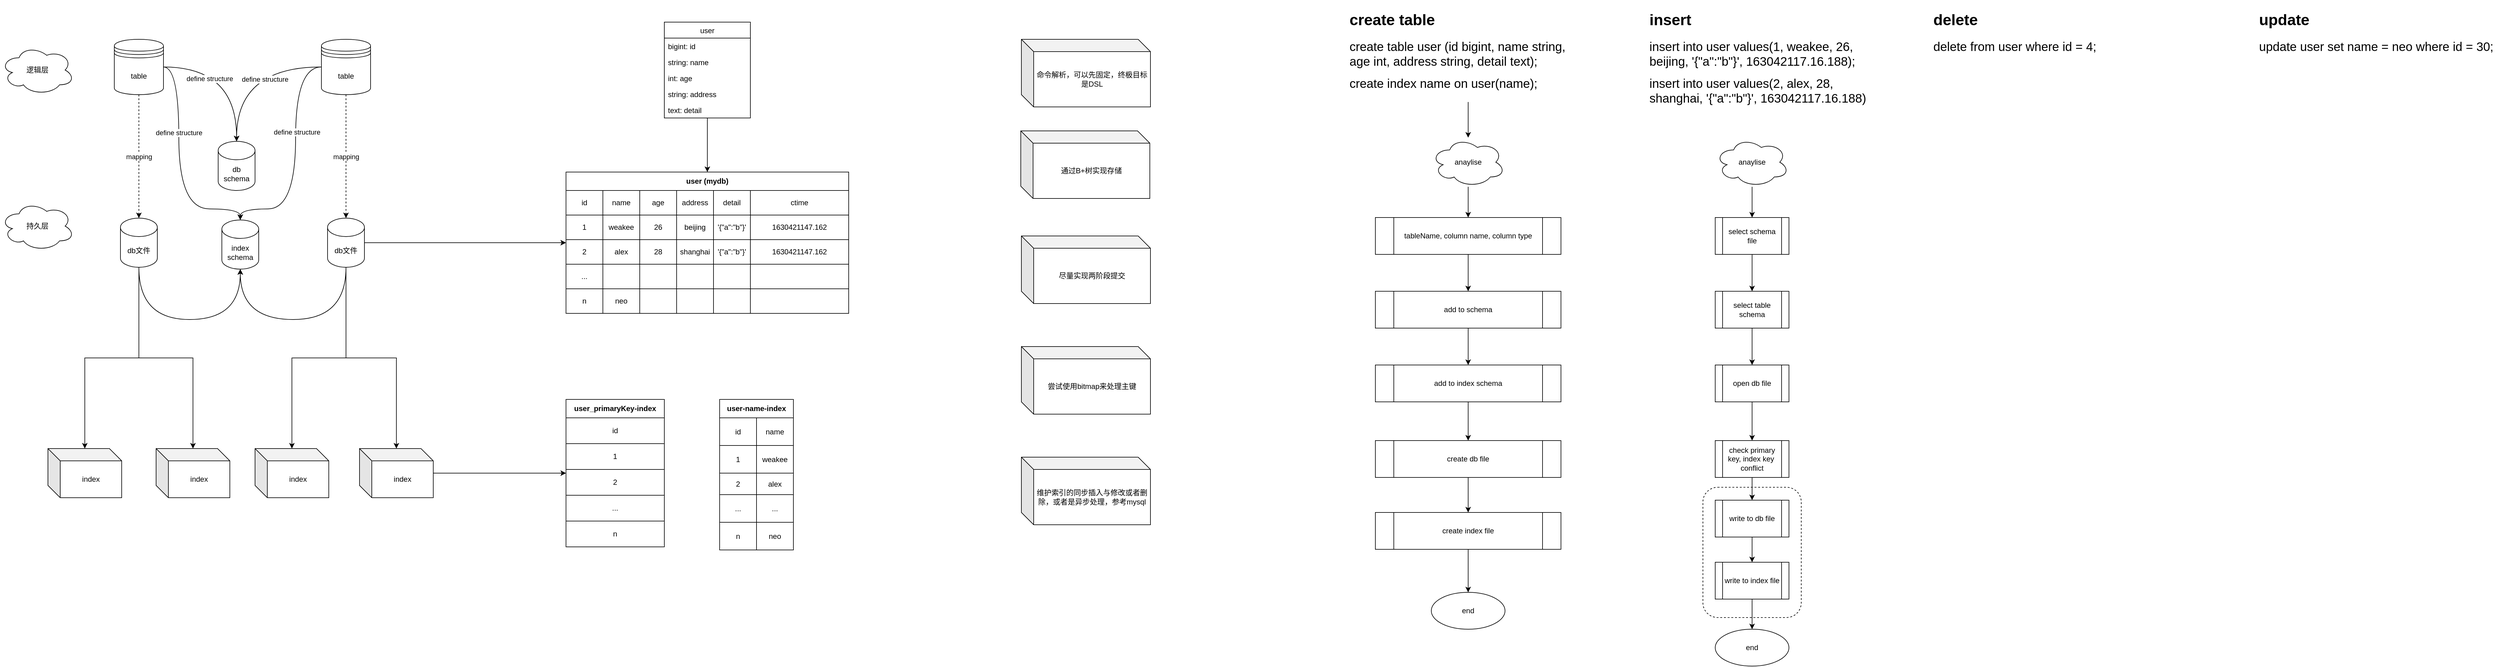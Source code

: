 <mxfile version="14.6.13" type="device"><diagram id="L-2kOg8Cez2gvI4IHcZa" name="第 1 页"><mxGraphModel dx="2377" dy="1508" grid="0" gridSize="10" guides="0" tooltips="0" connect="1" arrows="1" fold="1" page="0" pageScale="1" pageWidth="827" pageHeight="1169" math="0" shadow="0"><root><mxCell id="0"/><mxCell id="1" parent="0"/><mxCell id="EEI3S78HZZASA1g8mrx2-18" value="" style="rounded=1;whiteSpace=wrap;html=1;dashed=1;" vertex="1" parent="1"><mxGeometry x="2770" y="943" width="160" height="212" as="geometry"/></mxCell><mxCell id="1yO6PmxGjlbdlaoh_tRB-2" value="持久层" style="ellipse;shape=cloud;whiteSpace=wrap;html=1;" parent="1" vertex="1"><mxGeometry y="478" width="120" height="80" as="geometry"/></mxCell><mxCell id="1yO6PmxGjlbdlaoh_tRB-3" value="逻辑层" style="ellipse;shape=cloud;whiteSpace=wrap;html=1;" parent="1" vertex="1"><mxGeometry y="224" width="120" height="80" as="geometry"/></mxCell><mxCell id="1yO6PmxGjlbdlaoh_tRB-137" style="edgeStyle=orthogonalEdgeStyle;rounded=0;orthogonalLoop=1;jettySize=auto;html=1;" parent="1" source="1yO6PmxGjlbdlaoh_tRB-4" target="1yO6PmxGjlbdlaoh_tRB-21" edge="1"><mxGeometry relative="1" as="geometry"/></mxCell><mxCell id="1yO6PmxGjlbdlaoh_tRB-138" style="edgeStyle=orthogonalEdgeStyle;rounded=0;orthogonalLoop=1;jettySize=auto;html=1;" parent="1" source="1yO6PmxGjlbdlaoh_tRB-4" target="1yO6PmxGjlbdlaoh_tRB-22" edge="1"><mxGeometry relative="1" as="geometry"/></mxCell><mxCell id="1yO6PmxGjlbdlaoh_tRB-164" style="edgeStyle=orthogonalEdgeStyle;curved=1;orthogonalLoop=1;jettySize=auto;html=1;" parent="1" source="1yO6PmxGjlbdlaoh_tRB-4" target="1yO6PmxGjlbdlaoh_tRB-160" edge="1"><mxGeometry relative="1" as="geometry"><Array as="points"><mxPoint x="225" y="670"/><mxPoint x="390" y="670"/></Array></mxGeometry></mxCell><mxCell id="1yO6PmxGjlbdlaoh_tRB-4" value="db文件" style="shape=cylinder3;whiteSpace=wrap;html=1;boundedLbl=1;backgroundOutline=1;size=15;flipH=0;" parent="1" vertex="1"><mxGeometry x="195" y="505" width="60" height="80" as="geometry"/></mxCell><mxCell id="1yO6PmxGjlbdlaoh_tRB-25" value="mapping" style="edgeStyle=orthogonalEdgeStyle;rounded=0;orthogonalLoop=1;jettySize=auto;html=1;dashed=1;" parent="1" source="1yO6PmxGjlbdlaoh_tRB-10" target="1yO6PmxGjlbdlaoh_tRB-4" edge="1"><mxGeometry relative="1" as="geometry"/></mxCell><mxCell id="1yO6PmxGjlbdlaoh_tRB-151" style="edgeStyle=orthogonalEdgeStyle;orthogonalLoop=1;jettySize=auto;html=1;curved=1;" parent="1" source="1yO6PmxGjlbdlaoh_tRB-10" target="1yO6PmxGjlbdlaoh_tRB-150" edge="1"><mxGeometry relative="1" as="geometry"><mxPoint x="384" y="316" as="targetPoint"/></mxGeometry></mxCell><mxCell id="1yO6PmxGjlbdlaoh_tRB-157" value="define structure" style="edgeLabel;html=1;align=center;verticalAlign=middle;resizable=0;points=[];" parent="1yO6PmxGjlbdlaoh_tRB-151" vertex="1" connectable="0"><mxGeometry x="-0.383" y="-19" relative="1" as="geometry"><mxPoint x="1" as="offset"/></mxGeometry></mxCell><mxCell id="1yO6PmxGjlbdlaoh_tRB-162" value="define structure" style="edgeStyle=orthogonalEdgeStyle;curved=1;orthogonalLoop=1;jettySize=auto;html=1;" parent="1" source="1yO6PmxGjlbdlaoh_tRB-10" target="1yO6PmxGjlbdlaoh_tRB-160" edge="1"><mxGeometry x="-0.295" relative="1" as="geometry"><Array as="points"><mxPoint x="290" y="259"/><mxPoint x="290" y="490"/><mxPoint x="390" y="490"/></Array><mxPoint as="offset"/></mxGeometry></mxCell><mxCell id="1yO6PmxGjlbdlaoh_tRB-10" value="table" style="shape=datastore;whiteSpace=wrap;html=1;" parent="1" vertex="1"><mxGeometry x="185" y="214" width="80" height="90" as="geometry"/></mxCell><mxCell id="1yO6PmxGjlbdlaoh_tRB-34" value="mapping" style="edgeStyle=orthogonalEdgeStyle;rounded=0;orthogonalLoop=1;jettySize=auto;html=1;dashed=1;" parent="1" source="1yO6PmxGjlbdlaoh_tRB-11" target="1yO6PmxGjlbdlaoh_tRB-31" edge="1"><mxGeometry relative="1" as="geometry"/></mxCell><mxCell id="1yO6PmxGjlbdlaoh_tRB-152" style="edgeStyle=orthogonalEdgeStyle;curved=1;orthogonalLoop=1;jettySize=auto;html=1;" parent="1" source="1yO6PmxGjlbdlaoh_tRB-11" target="1yO6PmxGjlbdlaoh_tRB-150" edge="1"><mxGeometry relative="1" as="geometry"><mxPoint x="384" y="316" as="targetPoint"/></mxGeometry></mxCell><mxCell id="1yO6PmxGjlbdlaoh_tRB-158" value="define structure" style="edgeLabel;html=1;align=center;verticalAlign=middle;resizable=0;points=[];" parent="1yO6PmxGjlbdlaoh_tRB-152" vertex="1" connectable="0"><mxGeometry x="-0.295" y="16" relative="1" as="geometry"><mxPoint x="-1" y="4" as="offset"/></mxGeometry></mxCell><mxCell id="1yO6PmxGjlbdlaoh_tRB-163" style="edgeStyle=orthogonalEdgeStyle;curved=1;orthogonalLoop=1;jettySize=auto;html=1;" parent="1" source="1yO6PmxGjlbdlaoh_tRB-11" target="1yO6PmxGjlbdlaoh_tRB-160" edge="1"><mxGeometry relative="1" as="geometry"><Array as="points"><mxPoint x="480" y="259"/><mxPoint x="480" y="490"/><mxPoint x="390" y="490"/></Array></mxGeometry></mxCell><mxCell id="1yO6PmxGjlbdlaoh_tRB-166" value="define structure" style="edgeLabel;html=1;align=center;verticalAlign=middle;resizable=0;points=[];" parent="1yO6PmxGjlbdlaoh_tRB-163" vertex="1" connectable="0"><mxGeometry x="-0.107" y="2" relative="1" as="geometry"><mxPoint y="-22" as="offset"/></mxGeometry></mxCell><mxCell id="1yO6PmxGjlbdlaoh_tRB-11" value="table" style="shape=datastore;whiteSpace=wrap;html=1;" parent="1" vertex="1"><mxGeometry x="522" y="214" width="80" height="90" as="geometry"/></mxCell><mxCell id="1yO6PmxGjlbdlaoh_tRB-21" value="index" style="shape=cube;whiteSpace=wrap;html=1;boundedLbl=1;backgroundOutline=1;darkOpacity=0.05;darkOpacity2=0.1;" parent="1" vertex="1"><mxGeometry x="77" y="880" width="120" height="80" as="geometry"/></mxCell><mxCell id="1yO6PmxGjlbdlaoh_tRB-22" value="index" style="shape=cube;whiteSpace=wrap;html=1;boundedLbl=1;backgroundOutline=1;darkOpacity=0.05;darkOpacity2=0.1;" parent="1" vertex="1"><mxGeometry x="253" y="880" width="120" height="80" as="geometry"/></mxCell><mxCell id="1yO6PmxGjlbdlaoh_tRB-92" style="edgeStyle=orthogonalEdgeStyle;rounded=0;orthogonalLoop=1;jettySize=auto;html=1;" parent="1" source="1yO6PmxGjlbdlaoh_tRB-31" target="1yO6PmxGjlbdlaoh_tRB-45" edge="1"><mxGeometry relative="1" as="geometry"/></mxCell><mxCell id="1yO6PmxGjlbdlaoh_tRB-139" style="edgeStyle=orthogonalEdgeStyle;rounded=0;orthogonalLoop=1;jettySize=auto;html=1;" parent="1" source="1yO6PmxGjlbdlaoh_tRB-31" target="1yO6PmxGjlbdlaoh_tRB-32" edge="1"><mxGeometry relative="1" as="geometry"/></mxCell><mxCell id="1yO6PmxGjlbdlaoh_tRB-140" style="edgeStyle=orthogonalEdgeStyle;rounded=0;orthogonalLoop=1;jettySize=auto;html=1;" parent="1" source="1yO6PmxGjlbdlaoh_tRB-31" target="1yO6PmxGjlbdlaoh_tRB-33" edge="1"><mxGeometry relative="1" as="geometry"/></mxCell><mxCell id="1yO6PmxGjlbdlaoh_tRB-165" style="edgeStyle=orthogonalEdgeStyle;curved=1;orthogonalLoop=1;jettySize=auto;html=1;" parent="1" source="1yO6PmxGjlbdlaoh_tRB-31" target="1yO6PmxGjlbdlaoh_tRB-160" edge="1"><mxGeometry relative="1" as="geometry"><Array as="points"><mxPoint x="562" y="670"/></Array></mxGeometry></mxCell><mxCell id="1yO6PmxGjlbdlaoh_tRB-31" value="db文件" style="shape=cylinder3;whiteSpace=wrap;html=1;boundedLbl=1;backgroundOutline=1;size=15;flipH=0;" parent="1" vertex="1"><mxGeometry x="532" y="505" width="60" height="80" as="geometry"/></mxCell><mxCell id="1yO6PmxGjlbdlaoh_tRB-32" value="index" style="shape=cube;whiteSpace=wrap;html=1;boundedLbl=1;backgroundOutline=1;darkOpacity=0.05;darkOpacity2=0.1;" parent="1" vertex="1"><mxGeometry x="414" y="880" width="120" height="80" as="geometry"/></mxCell><mxCell id="1yO6PmxGjlbdlaoh_tRB-136" style="edgeStyle=orthogonalEdgeStyle;rounded=0;orthogonalLoop=1;jettySize=auto;html=1;" parent="1" source="1yO6PmxGjlbdlaoh_tRB-33" target="1yO6PmxGjlbdlaoh_tRB-94" edge="1"><mxGeometry relative="1" as="geometry"/></mxCell><mxCell id="1yO6PmxGjlbdlaoh_tRB-33" value="index" style="shape=cube;whiteSpace=wrap;html=1;boundedLbl=1;backgroundOutline=1;darkOpacity=0.05;darkOpacity2=0.1;" parent="1" vertex="1"><mxGeometry x="584" y="880" width="120" height="80" as="geometry"/></mxCell><mxCell id="1yO6PmxGjlbdlaoh_tRB-107" style="edgeStyle=orthogonalEdgeStyle;rounded=0;orthogonalLoop=1;jettySize=auto;html=1;" parent="1" source="1yO6PmxGjlbdlaoh_tRB-35" target="1yO6PmxGjlbdlaoh_tRB-45" edge="1"><mxGeometry relative="1" as="geometry"/></mxCell><mxCell id="1yO6PmxGjlbdlaoh_tRB-35" value="user" style="swimlane;fontStyle=0;childLayout=stackLayout;horizontal=1;startSize=26;horizontalStack=0;resizeParent=1;resizeParentMax=0;resizeLast=0;collapsible=1;marginBottom=0;" parent="1" vertex="1"><mxGeometry x="1080" y="186" width="140" height="156" as="geometry"/></mxCell><mxCell id="1yO6PmxGjlbdlaoh_tRB-36" value="bigint: id" style="text;strokeColor=none;fillColor=none;align=left;verticalAlign=top;spacingLeft=4;spacingRight=4;overflow=hidden;rotatable=0;points=[[0,0.5],[1,0.5]];portConstraint=eastwest;" parent="1yO6PmxGjlbdlaoh_tRB-35" vertex="1"><mxGeometry y="26" width="140" height="26" as="geometry"/></mxCell><mxCell id="1yO6PmxGjlbdlaoh_tRB-37" value="string: name" style="text;strokeColor=none;fillColor=none;align=left;verticalAlign=top;spacingLeft=4;spacingRight=4;overflow=hidden;rotatable=0;points=[[0,0.5],[1,0.5]];portConstraint=eastwest;" parent="1yO6PmxGjlbdlaoh_tRB-35" vertex="1"><mxGeometry y="52" width="140" height="26" as="geometry"/></mxCell><mxCell id="1yO6PmxGjlbdlaoh_tRB-38" value="int: age" style="text;strokeColor=none;fillColor=none;align=left;verticalAlign=top;spacingLeft=4;spacingRight=4;overflow=hidden;rotatable=0;points=[[0,0.5],[1,0.5]];portConstraint=eastwest;" parent="1yO6PmxGjlbdlaoh_tRB-35" vertex="1"><mxGeometry y="78" width="140" height="26" as="geometry"/></mxCell><mxCell id="1yO6PmxGjlbdlaoh_tRB-39" value="string: address" style="text;strokeColor=none;fillColor=none;align=left;verticalAlign=top;spacingLeft=4;spacingRight=4;overflow=hidden;rotatable=0;points=[[0,0.5],[1,0.5]];portConstraint=eastwest;" parent="1yO6PmxGjlbdlaoh_tRB-35" vertex="1"><mxGeometry y="104" width="140" height="26" as="geometry"/></mxCell><mxCell id="1yO6PmxGjlbdlaoh_tRB-40" value="text: detail" style="text;strokeColor=none;fillColor=none;align=left;verticalAlign=top;spacingLeft=4;spacingRight=4;overflow=hidden;rotatable=0;points=[[0,0.5],[1,0.5]];portConstraint=eastwest;" parent="1yO6PmxGjlbdlaoh_tRB-35" vertex="1"><mxGeometry y="130" width="140" height="26" as="geometry"/></mxCell><mxCell id="1yO6PmxGjlbdlaoh_tRB-45" value="user (mydb)" style="shape=table;html=1;whiteSpace=wrap;startSize=30;container=1;collapsible=0;childLayout=tableLayout;fontStyle=1;align=center;" parent="1" vertex="1"><mxGeometry x="920" y="430" width="460" height="230" as="geometry"/></mxCell><mxCell id="1yO6PmxGjlbdlaoh_tRB-46" value="" style="shape=partialRectangle;html=1;whiteSpace=wrap;collapsible=0;dropTarget=0;pointerEvents=0;fillColor=none;top=0;left=0;bottom=0;right=0;points=[[0,0.5],[1,0.5]];portConstraint=eastwest;" parent="1yO6PmxGjlbdlaoh_tRB-45" vertex="1"><mxGeometry y="30" width="460" height="40" as="geometry"/></mxCell><mxCell id="1yO6PmxGjlbdlaoh_tRB-47" value="id" style="shape=partialRectangle;html=1;whiteSpace=wrap;connectable=0;fillColor=none;top=0;left=0;bottom=0;right=0;overflow=hidden;" parent="1yO6PmxGjlbdlaoh_tRB-46" vertex="1"><mxGeometry width="60" height="40" as="geometry"/></mxCell><mxCell id="1yO6PmxGjlbdlaoh_tRB-48" value="name" style="shape=partialRectangle;html=1;whiteSpace=wrap;connectable=0;fillColor=none;top=0;left=0;bottom=0;right=0;overflow=hidden;" parent="1yO6PmxGjlbdlaoh_tRB-46" vertex="1"><mxGeometry x="60" width="60" height="40" as="geometry"/></mxCell><mxCell id="1yO6PmxGjlbdlaoh_tRB-49" value="age" style="shape=partialRectangle;html=1;whiteSpace=wrap;connectable=0;fillColor=none;top=0;left=0;bottom=0;right=0;overflow=hidden;" parent="1yO6PmxGjlbdlaoh_tRB-46" vertex="1"><mxGeometry x="120" width="60" height="40" as="geometry"/></mxCell><mxCell id="1yO6PmxGjlbdlaoh_tRB-69" value="address" style="shape=partialRectangle;html=1;whiteSpace=wrap;connectable=0;fillColor=none;top=0;left=0;bottom=0;right=0;overflow=hidden;" parent="1yO6PmxGjlbdlaoh_tRB-46" vertex="1"><mxGeometry x="180" width="60" height="40" as="geometry"/></mxCell><mxCell id="1yO6PmxGjlbdlaoh_tRB-72" value="detail" style="shape=partialRectangle;html=1;whiteSpace=wrap;connectable=0;fillColor=none;top=0;left=0;bottom=0;right=0;overflow=hidden;" parent="1yO6PmxGjlbdlaoh_tRB-46" vertex="1"><mxGeometry x="240" width="60" height="40" as="geometry"/></mxCell><mxCell id="1yO6PmxGjlbdlaoh_tRB-75" value="ctime" style="shape=partialRectangle;html=1;whiteSpace=wrap;connectable=0;fillColor=none;top=0;left=0;bottom=0;right=0;overflow=hidden;" parent="1yO6PmxGjlbdlaoh_tRB-46" vertex="1"><mxGeometry x="300" width="160" height="40" as="geometry"/></mxCell><mxCell id="1yO6PmxGjlbdlaoh_tRB-50" value="" style="shape=partialRectangle;html=1;whiteSpace=wrap;collapsible=0;dropTarget=0;pointerEvents=0;fillColor=none;top=0;left=0;bottom=0;right=0;points=[[0,0.5],[1,0.5]];portConstraint=eastwest;" parent="1yO6PmxGjlbdlaoh_tRB-45" vertex="1"><mxGeometry y="70" width="460" height="40" as="geometry"/></mxCell><mxCell id="1yO6PmxGjlbdlaoh_tRB-51" value="1" style="shape=partialRectangle;html=1;whiteSpace=wrap;connectable=0;fillColor=none;top=0;left=0;bottom=0;right=0;overflow=hidden;" parent="1yO6PmxGjlbdlaoh_tRB-50" vertex="1"><mxGeometry width="60" height="40" as="geometry"/></mxCell><mxCell id="1yO6PmxGjlbdlaoh_tRB-52" value="weakee" style="shape=partialRectangle;html=1;whiteSpace=wrap;connectable=0;fillColor=none;top=0;left=0;bottom=0;right=0;overflow=hidden;" parent="1yO6PmxGjlbdlaoh_tRB-50" vertex="1"><mxGeometry x="60" width="60" height="40" as="geometry"/></mxCell><mxCell id="1yO6PmxGjlbdlaoh_tRB-53" value="26" style="shape=partialRectangle;html=1;whiteSpace=wrap;connectable=0;fillColor=none;top=0;left=0;bottom=0;right=0;overflow=hidden;" parent="1yO6PmxGjlbdlaoh_tRB-50" vertex="1"><mxGeometry x="120" width="60" height="40" as="geometry"/></mxCell><mxCell id="1yO6PmxGjlbdlaoh_tRB-70" value="beijing" style="shape=partialRectangle;html=1;whiteSpace=wrap;connectable=0;fillColor=none;top=0;left=0;bottom=0;right=0;overflow=hidden;" parent="1yO6PmxGjlbdlaoh_tRB-50" vertex="1"><mxGeometry x="180" width="60" height="40" as="geometry"/></mxCell><mxCell id="1yO6PmxGjlbdlaoh_tRB-73" value="'{&quot;a&quot;:&quot;b&quot;}'" style="shape=partialRectangle;html=1;whiteSpace=wrap;connectable=0;fillColor=none;top=0;left=0;bottom=0;right=0;overflow=hidden;" parent="1yO6PmxGjlbdlaoh_tRB-50" vertex="1"><mxGeometry x="240" width="60" height="40" as="geometry"/></mxCell><mxCell id="1yO6PmxGjlbdlaoh_tRB-76" value="1630421147.162" style="shape=partialRectangle;html=1;whiteSpace=wrap;connectable=0;fillColor=none;top=0;left=0;bottom=0;right=0;overflow=hidden;" parent="1yO6PmxGjlbdlaoh_tRB-50" vertex="1"><mxGeometry x="300" width="160" height="40" as="geometry"/></mxCell><mxCell id="1yO6PmxGjlbdlaoh_tRB-78" style="shape=partialRectangle;html=1;whiteSpace=wrap;collapsible=0;dropTarget=0;pointerEvents=0;fillColor=none;top=0;left=0;bottom=0;right=0;points=[[0,0.5],[1,0.5]];portConstraint=eastwest;" parent="1yO6PmxGjlbdlaoh_tRB-45" vertex="1"><mxGeometry y="110" width="460" height="40" as="geometry"/></mxCell><mxCell id="1yO6PmxGjlbdlaoh_tRB-79" value="2" style="shape=partialRectangle;html=1;whiteSpace=wrap;connectable=0;fillColor=none;top=0;left=0;bottom=0;right=0;overflow=hidden;" parent="1yO6PmxGjlbdlaoh_tRB-78" vertex="1"><mxGeometry width="60" height="40" as="geometry"/></mxCell><mxCell id="1yO6PmxGjlbdlaoh_tRB-80" value="alex" style="shape=partialRectangle;html=1;whiteSpace=wrap;connectable=0;fillColor=none;top=0;left=0;bottom=0;right=0;overflow=hidden;" parent="1yO6PmxGjlbdlaoh_tRB-78" vertex="1"><mxGeometry x="60" width="60" height="40" as="geometry"/></mxCell><mxCell id="1yO6PmxGjlbdlaoh_tRB-81" value="28" style="shape=partialRectangle;html=1;whiteSpace=wrap;connectable=0;fillColor=none;top=0;left=0;bottom=0;right=0;overflow=hidden;" parent="1yO6PmxGjlbdlaoh_tRB-78" vertex="1"><mxGeometry x="120" width="60" height="40" as="geometry"/></mxCell><mxCell id="1yO6PmxGjlbdlaoh_tRB-82" value="shanghai" style="shape=partialRectangle;html=1;whiteSpace=wrap;connectable=0;fillColor=none;top=0;left=0;bottom=0;right=0;overflow=hidden;" parent="1yO6PmxGjlbdlaoh_tRB-78" vertex="1"><mxGeometry x="180" width="60" height="40" as="geometry"/></mxCell><mxCell id="1yO6PmxGjlbdlaoh_tRB-83" value="&lt;span&gt;'{&quot;a&quot;:&quot;b&quot;}'&lt;/span&gt;" style="shape=partialRectangle;html=1;whiteSpace=wrap;connectable=0;fillColor=none;top=0;left=0;bottom=0;right=0;overflow=hidden;" parent="1yO6PmxGjlbdlaoh_tRB-78" vertex="1"><mxGeometry x="240" width="60" height="40" as="geometry"/></mxCell><mxCell id="1yO6PmxGjlbdlaoh_tRB-84" value="&lt;span&gt;1630421147.162&lt;/span&gt;" style="shape=partialRectangle;html=1;whiteSpace=wrap;connectable=0;fillColor=none;top=0;left=0;bottom=0;right=0;overflow=hidden;" parent="1yO6PmxGjlbdlaoh_tRB-78" vertex="1"><mxGeometry x="300" width="160" height="40" as="geometry"/></mxCell><mxCell id="1yO6PmxGjlbdlaoh_tRB-85" style="shape=partialRectangle;html=1;whiteSpace=wrap;collapsible=0;dropTarget=0;pointerEvents=0;fillColor=none;top=0;left=0;bottom=0;right=0;points=[[0,0.5],[1,0.5]];portConstraint=eastwest;" parent="1yO6PmxGjlbdlaoh_tRB-45" vertex="1"><mxGeometry y="150" width="460" height="40" as="geometry"/></mxCell><mxCell id="1yO6PmxGjlbdlaoh_tRB-86" value="..." style="shape=partialRectangle;html=1;whiteSpace=wrap;connectable=0;fillColor=none;top=0;left=0;bottom=0;right=0;overflow=hidden;" parent="1yO6PmxGjlbdlaoh_tRB-85" vertex="1"><mxGeometry width="60" height="40" as="geometry"/></mxCell><mxCell id="1yO6PmxGjlbdlaoh_tRB-87" style="shape=partialRectangle;html=1;whiteSpace=wrap;connectable=0;fillColor=none;top=0;left=0;bottom=0;right=0;overflow=hidden;" parent="1yO6PmxGjlbdlaoh_tRB-85" vertex="1"><mxGeometry x="60" width="60" height="40" as="geometry"/></mxCell><mxCell id="1yO6PmxGjlbdlaoh_tRB-88" style="shape=partialRectangle;html=1;whiteSpace=wrap;connectable=0;fillColor=none;top=0;left=0;bottom=0;right=0;overflow=hidden;" parent="1yO6PmxGjlbdlaoh_tRB-85" vertex="1"><mxGeometry x="120" width="60" height="40" as="geometry"/></mxCell><mxCell id="1yO6PmxGjlbdlaoh_tRB-89" style="shape=partialRectangle;html=1;whiteSpace=wrap;connectable=0;fillColor=none;top=0;left=0;bottom=0;right=0;overflow=hidden;" parent="1yO6PmxGjlbdlaoh_tRB-85" vertex="1"><mxGeometry x="180" width="60" height="40" as="geometry"/></mxCell><mxCell id="1yO6PmxGjlbdlaoh_tRB-90" style="shape=partialRectangle;html=1;whiteSpace=wrap;connectable=0;fillColor=none;top=0;left=0;bottom=0;right=0;overflow=hidden;" parent="1yO6PmxGjlbdlaoh_tRB-85" vertex="1"><mxGeometry x="240" width="60" height="40" as="geometry"/></mxCell><mxCell id="1yO6PmxGjlbdlaoh_tRB-91" style="shape=partialRectangle;html=1;whiteSpace=wrap;connectable=0;fillColor=none;top=0;left=0;bottom=0;right=0;overflow=hidden;" parent="1yO6PmxGjlbdlaoh_tRB-85" vertex="1"><mxGeometry x="300" width="160" height="40" as="geometry"/></mxCell><mxCell id="1yO6PmxGjlbdlaoh_tRB-54" value="" style="shape=partialRectangle;html=1;whiteSpace=wrap;collapsible=0;dropTarget=0;pointerEvents=0;fillColor=none;top=0;left=0;bottom=0;right=0;points=[[0,0.5],[1,0.5]];portConstraint=eastwest;" parent="1yO6PmxGjlbdlaoh_tRB-45" vertex="1"><mxGeometry y="190" width="460" height="40" as="geometry"/></mxCell><mxCell id="1yO6PmxGjlbdlaoh_tRB-55" value="n" style="shape=partialRectangle;html=1;whiteSpace=wrap;connectable=0;fillColor=none;top=0;left=0;bottom=0;right=0;overflow=hidden;" parent="1yO6PmxGjlbdlaoh_tRB-54" vertex="1"><mxGeometry width="60" height="40" as="geometry"/></mxCell><mxCell id="1yO6PmxGjlbdlaoh_tRB-56" value="neo" style="shape=partialRectangle;html=1;whiteSpace=wrap;connectable=0;fillColor=none;top=0;left=0;bottom=0;right=0;overflow=hidden;" parent="1yO6PmxGjlbdlaoh_tRB-54" vertex="1"><mxGeometry x="60" width="60" height="40" as="geometry"/></mxCell><mxCell id="1yO6PmxGjlbdlaoh_tRB-57" value="" style="shape=partialRectangle;html=1;whiteSpace=wrap;connectable=0;fillColor=none;top=0;left=0;bottom=0;right=0;overflow=hidden;" parent="1yO6PmxGjlbdlaoh_tRB-54" vertex="1"><mxGeometry x="120" width="60" height="40" as="geometry"/></mxCell><mxCell id="1yO6PmxGjlbdlaoh_tRB-71" style="shape=partialRectangle;html=1;whiteSpace=wrap;connectable=0;fillColor=none;top=0;left=0;bottom=0;right=0;overflow=hidden;" parent="1yO6PmxGjlbdlaoh_tRB-54" vertex="1"><mxGeometry x="180" width="60" height="40" as="geometry"/></mxCell><mxCell id="1yO6PmxGjlbdlaoh_tRB-74" style="shape=partialRectangle;html=1;whiteSpace=wrap;connectable=0;fillColor=none;top=0;left=0;bottom=0;right=0;overflow=hidden;" parent="1yO6PmxGjlbdlaoh_tRB-54" vertex="1"><mxGeometry x="240" width="60" height="40" as="geometry"/></mxCell><mxCell id="1yO6PmxGjlbdlaoh_tRB-77" style="shape=partialRectangle;html=1;whiteSpace=wrap;connectable=0;fillColor=none;top=0;left=0;bottom=0;right=0;overflow=hidden;" parent="1yO6PmxGjlbdlaoh_tRB-54" vertex="1"><mxGeometry x="300" width="160" height="40" as="geometry"/></mxCell><mxCell id="1yO6PmxGjlbdlaoh_tRB-94" value="user_primaryKey-index" style="shape=table;html=1;whiteSpace=wrap;startSize=30;container=1;collapsible=0;childLayout=tableLayout;fontStyle=1;align=center;" parent="1" vertex="1"><mxGeometry x="920" y="800" width="160" height="240" as="geometry"/></mxCell><mxCell id="1yO6PmxGjlbdlaoh_tRB-167" style="shape=partialRectangle;html=1;whiteSpace=wrap;collapsible=0;dropTarget=0;pointerEvents=0;fillColor=none;top=0;left=0;bottom=0;right=0;points=[[0,0.5],[1,0.5]];portConstraint=eastwest;" parent="1yO6PmxGjlbdlaoh_tRB-94" vertex="1"><mxGeometry y="30" width="160" height="42" as="geometry"/></mxCell><mxCell id="1yO6PmxGjlbdlaoh_tRB-168" value="id" style="shape=partialRectangle;html=1;whiteSpace=wrap;connectable=0;fillColor=none;top=0;left=0;bottom=0;right=0;overflow=hidden;" parent="1yO6PmxGjlbdlaoh_tRB-167" vertex="1"><mxGeometry width="160" height="42" as="geometry"/></mxCell><mxCell id="1yO6PmxGjlbdlaoh_tRB-99" value="" style="shape=partialRectangle;html=1;whiteSpace=wrap;collapsible=0;dropTarget=0;pointerEvents=0;fillColor=none;top=0;left=0;bottom=0;right=0;points=[[0,0.5],[1,0.5]];portConstraint=eastwest;" parent="1yO6PmxGjlbdlaoh_tRB-94" vertex="1"><mxGeometry y="72" width="160" height="42" as="geometry"/></mxCell><mxCell id="1yO6PmxGjlbdlaoh_tRB-100" value="1" style="shape=partialRectangle;html=1;whiteSpace=wrap;connectable=0;fillColor=none;top=0;left=0;bottom=0;right=0;overflow=hidden;" parent="1yO6PmxGjlbdlaoh_tRB-99" vertex="1"><mxGeometry width="160" height="42" as="geometry"/></mxCell><mxCell id="1yO6PmxGjlbdlaoh_tRB-103" value="" style="shape=partialRectangle;html=1;whiteSpace=wrap;collapsible=0;dropTarget=0;pointerEvents=0;fillColor=none;top=0;left=0;bottom=0;right=0;points=[[0,0.5],[1,0.5]];portConstraint=eastwest;" parent="1yO6PmxGjlbdlaoh_tRB-94" vertex="1"><mxGeometry y="114" width="160" height="42" as="geometry"/></mxCell><mxCell id="1yO6PmxGjlbdlaoh_tRB-104" value="2" style="shape=partialRectangle;html=1;whiteSpace=wrap;connectable=0;fillColor=none;top=0;left=0;bottom=0;right=0;overflow=hidden;" parent="1yO6PmxGjlbdlaoh_tRB-103" vertex="1"><mxGeometry width="160" height="42" as="geometry"/></mxCell><mxCell id="1yO6PmxGjlbdlaoh_tRB-126" style="shape=partialRectangle;html=1;whiteSpace=wrap;collapsible=0;dropTarget=0;pointerEvents=0;fillColor=none;top=0;left=0;bottom=0;right=0;points=[[0,0.5],[1,0.5]];portConstraint=eastwest;" parent="1yO6PmxGjlbdlaoh_tRB-94" vertex="1"><mxGeometry y="156" width="160" height="42" as="geometry"/></mxCell><mxCell id="1yO6PmxGjlbdlaoh_tRB-127" value="..." style="shape=partialRectangle;html=1;whiteSpace=wrap;connectable=0;fillColor=none;top=0;left=0;bottom=0;right=0;overflow=hidden;" parent="1yO6PmxGjlbdlaoh_tRB-126" vertex="1"><mxGeometry width="160" height="42" as="geometry"/></mxCell><mxCell id="1yO6PmxGjlbdlaoh_tRB-124" style="shape=partialRectangle;html=1;whiteSpace=wrap;collapsible=0;dropTarget=0;pointerEvents=0;fillColor=none;top=0;left=0;bottom=0;right=0;points=[[0,0.5],[1,0.5]];portConstraint=eastwest;" parent="1yO6PmxGjlbdlaoh_tRB-94" vertex="1"><mxGeometry y="198" width="160" height="42" as="geometry"/></mxCell><mxCell id="1yO6PmxGjlbdlaoh_tRB-125" value="n" style="shape=partialRectangle;html=1;whiteSpace=wrap;connectable=0;fillColor=none;top=0;left=0;bottom=0;right=0;overflow=hidden;" parent="1yO6PmxGjlbdlaoh_tRB-124" vertex="1"><mxGeometry width="160" height="42" as="geometry"/></mxCell><mxCell id="1yO6PmxGjlbdlaoh_tRB-108" value="user-name-index" style="shape=table;html=1;whiteSpace=wrap;startSize=30;container=1;collapsible=0;childLayout=tableLayout;fontStyle=1;align=center;" parent="1" vertex="1"><mxGeometry x="1170" y="800" width="120" height="245" as="geometry"/></mxCell><mxCell id="1yO6PmxGjlbdlaoh_tRB-169" style="shape=partialRectangle;html=1;whiteSpace=wrap;collapsible=0;dropTarget=0;pointerEvents=0;fillColor=none;top=0;left=0;bottom=0;right=0;points=[[0,0.5],[1,0.5]];portConstraint=eastwest;" parent="1yO6PmxGjlbdlaoh_tRB-108" vertex="1"><mxGeometry y="30" width="120" height="45" as="geometry"/></mxCell><mxCell id="1yO6PmxGjlbdlaoh_tRB-170" value="id" style="shape=partialRectangle;html=1;whiteSpace=wrap;connectable=0;fillColor=none;top=0;left=0;bottom=0;right=0;overflow=hidden;" parent="1yO6PmxGjlbdlaoh_tRB-169" vertex="1"><mxGeometry width="60" height="45" as="geometry"/></mxCell><mxCell id="1yO6PmxGjlbdlaoh_tRB-171" value="name" style="shape=partialRectangle;html=1;whiteSpace=wrap;connectable=0;fillColor=none;top=0;left=0;bottom=0;right=0;overflow=hidden;" parent="1yO6PmxGjlbdlaoh_tRB-169" vertex="1"><mxGeometry x="60" width="60" height="45" as="geometry"/></mxCell><mxCell id="1yO6PmxGjlbdlaoh_tRB-113" value="" style="shape=partialRectangle;html=1;whiteSpace=wrap;collapsible=0;dropTarget=0;pointerEvents=0;fillColor=none;top=0;left=0;bottom=0;right=0;points=[[0,0.5],[1,0.5]];portConstraint=eastwest;" parent="1yO6PmxGjlbdlaoh_tRB-108" vertex="1"><mxGeometry y="75" width="120" height="45" as="geometry"/></mxCell><mxCell id="1yO6PmxGjlbdlaoh_tRB-114" value="1" style="shape=partialRectangle;html=1;whiteSpace=wrap;connectable=0;fillColor=none;top=0;left=0;bottom=0;right=0;overflow=hidden;" parent="1yO6PmxGjlbdlaoh_tRB-113" vertex="1"><mxGeometry width="60" height="45" as="geometry"/></mxCell><mxCell id="1yO6PmxGjlbdlaoh_tRB-115" value="weakee" style="shape=partialRectangle;html=1;whiteSpace=wrap;connectable=0;fillColor=none;top=0;left=0;bottom=0;right=0;overflow=hidden;" parent="1yO6PmxGjlbdlaoh_tRB-113" vertex="1"><mxGeometry x="60" width="60" height="45" as="geometry"/></mxCell><mxCell id="1yO6PmxGjlbdlaoh_tRB-132" style="shape=partialRectangle;html=1;whiteSpace=wrap;collapsible=0;dropTarget=0;pointerEvents=0;fillColor=none;top=0;left=0;bottom=0;right=0;points=[[0,0.5],[1,0.5]];portConstraint=eastwest;" parent="1yO6PmxGjlbdlaoh_tRB-108" vertex="1"><mxGeometry y="120" width="120" height="35" as="geometry"/></mxCell><mxCell id="1yO6PmxGjlbdlaoh_tRB-133" value="2" style="shape=partialRectangle;html=1;whiteSpace=wrap;connectable=0;fillColor=none;top=0;left=0;bottom=0;right=0;overflow=hidden;" parent="1yO6PmxGjlbdlaoh_tRB-132" vertex="1"><mxGeometry width="60" height="35" as="geometry"/></mxCell><mxCell id="1yO6PmxGjlbdlaoh_tRB-134" value="alex" style="shape=partialRectangle;html=1;whiteSpace=wrap;connectable=0;fillColor=none;top=0;left=0;bottom=0;right=0;overflow=hidden;" parent="1yO6PmxGjlbdlaoh_tRB-132" vertex="1"><mxGeometry x="60" width="60" height="35" as="geometry"/></mxCell><mxCell id="1yO6PmxGjlbdlaoh_tRB-128" style="shape=partialRectangle;html=1;whiteSpace=wrap;collapsible=0;dropTarget=0;pointerEvents=0;fillColor=none;top=0;left=0;bottom=0;right=0;points=[[0,0.5],[1,0.5]];portConstraint=eastwest;" parent="1yO6PmxGjlbdlaoh_tRB-108" vertex="1"><mxGeometry y="155" width="120" height="45" as="geometry"/></mxCell><mxCell id="1yO6PmxGjlbdlaoh_tRB-129" value="..." style="shape=partialRectangle;html=1;whiteSpace=wrap;connectable=0;fillColor=none;top=0;left=0;bottom=0;right=0;overflow=hidden;" parent="1yO6PmxGjlbdlaoh_tRB-128" vertex="1"><mxGeometry width="60" height="45" as="geometry"/></mxCell><mxCell id="1yO6PmxGjlbdlaoh_tRB-130" value="..." style="shape=partialRectangle;html=1;whiteSpace=wrap;connectable=0;fillColor=none;top=0;left=0;bottom=0;right=0;overflow=hidden;" parent="1yO6PmxGjlbdlaoh_tRB-128" vertex="1"><mxGeometry x="60" width="60" height="45" as="geometry"/></mxCell><mxCell id="1yO6PmxGjlbdlaoh_tRB-117" value="" style="shape=partialRectangle;html=1;whiteSpace=wrap;collapsible=0;dropTarget=0;pointerEvents=0;fillColor=none;top=0;left=0;bottom=0;right=0;points=[[0,0.5],[1,0.5]];portConstraint=eastwest;" parent="1yO6PmxGjlbdlaoh_tRB-108" vertex="1"><mxGeometry y="200" width="120" height="45" as="geometry"/></mxCell><mxCell id="1yO6PmxGjlbdlaoh_tRB-118" value="n" style="shape=partialRectangle;html=1;whiteSpace=wrap;connectable=0;fillColor=none;top=0;left=0;bottom=0;right=0;overflow=hidden;" parent="1yO6PmxGjlbdlaoh_tRB-117" vertex="1"><mxGeometry width="60" height="45" as="geometry"/></mxCell><mxCell id="1yO6PmxGjlbdlaoh_tRB-119" value="neo" style="shape=partialRectangle;html=1;whiteSpace=wrap;connectable=0;fillColor=none;top=0;left=0;bottom=0;right=0;overflow=hidden;" parent="1yO6PmxGjlbdlaoh_tRB-117" vertex="1"><mxGeometry x="60" width="60" height="45" as="geometry"/></mxCell><mxCell id="1yO6PmxGjlbdlaoh_tRB-145" value="" style="edgeStyle=orthogonalEdgeStyle;rounded=0;orthogonalLoop=1;jettySize=auto;html=1;" parent="1" source="1yO6PmxGjlbdlaoh_tRB-142" target="1yO6PmxGjlbdlaoh_tRB-144" edge="1"><mxGeometry relative="1" as="geometry"/></mxCell><mxCell id="1yO6PmxGjlbdlaoh_tRB-142" value="&lt;h1 style=&quot;font-size: 25px&quot;&gt;create table&lt;/h1&gt;&lt;p&gt;&lt;font style=&quot;font-size: 20px&quot;&gt;create table user (id bigint, name string, age int, address string, detail text);&lt;/font&gt;&lt;/p&gt;&lt;p&gt;&lt;font style=&quot;font-size: 20px&quot;&gt;create index name on user(name);&lt;/font&gt;&lt;/p&gt;" style="text;html=1;strokeColor=none;fillColor=none;spacing=5;spacingTop=-20;whiteSpace=wrap;overflow=hidden;rounded=0;" parent="1" vertex="1"><mxGeometry x="2190" y="160" width="396" height="156" as="geometry"/></mxCell><mxCell id="1yO6PmxGjlbdlaoh_tRB-147" value="" style="edgeStyle=orthogonalEdgeStyle;rounded=0;orthogonalLoop=1;jettySize=auto;html=1;" parent="1" source="1yO6PmxGjlbdlaoh_tRB-144" target="1yO6PmxGjlbdlaoh_tRB-146" edge="1"><mxGeometry relative="1" as="geometry"/></mxCell><mxCell id="1yO6PmxGjlbdlaoh_tRB-144" value="anaylise" style="ellipse;shape=cloud;whiteSpace=wrap;html=1;" parent="1" vertex="1"><mxGeometry x="2328" y="374" width="120" height="80" as="geometry"/></mxCell><mxCell id="1yO6PmxGjlbdlaoh_tRB-149" value="" style="edgeStyle=orthogonalEdgeStyle;rounded=0;orthogonalLoop=1;jettySize=auto;html=1;" parent="1" source="1yO6PmxGjlbdlaoh_tRB-146" target="1yO6PmxGjlbdlaoh_tRB-148" edge="1"><mxGeometry relative="1" as="geometry"/></mxCell><mxCell id="1yO6PmxGjlbdlaoh_tRB-146" value="tableName, column name, column type" style="shape=process;whiteSpace=wrap;html=1;backgroundOutline=1;" parent="1" vertex="1"><mxGeometry x="2237" y="504" width="302" height="60" as="geometry"/></mxCell><mxCell id="1yO6PmxGjlbdlaoh_tRB-173" value="" style="edgeStyle=orthogonalEdgeStyle;curved=1;orthogonalLoop=1;jettySize=auto;html=1;" parent="1" source="1yO6PmxGjlbdlaoh_tRB-148" target="1yO6PmxGjlbdlaoh_tRB-172" edge="1"><mxGeometry relative="1" as="geometry"/></mxCell><mxCell id="1yO6PmxGjlbdlaoh_tRB-148" value="add to schema" style="shape=process;whiteSpace=wrap;html=1;backgroundOutline=1;" parent="1" vertex="1"><mxGeometry x="2237" y="624" width="302" height="60" as="geometry"/></mxCell><mxCell id="1yO6PmxGjlbdlaoh_tRB-150" value="db schema" style="shape=cylinder3;whiteSpace=wrap;html=1;boundedLbl=1;backgroundOutline=1;size=15;" parent="1" vertex="1"><mxGeometry x="354" y="380" width="60" height="80" as="geometry"/></mxCell><mxCell id="1yO6PmxGjlbdlaoh_tRB-160" value="index schema" style="shape=cylinder3;whiteSpace=wrap;html=1;boundedLbl=1;backgroundOutline=1;size=15;" parent="1" vertex="1"><mxGeometry x="360" y="508" width="60" height="80" as="geometry"/></mxCell><mxCell id="1yO6PmxGjlbdlaoh_tRB-175" value="" style="edgeStyle=orthogonalEdgeStyle;curved=1;orthogonalLoop=1;jettySize=auto;html=1;" parent="1" source="1yO6PmxGjlbdlaoh_tRB-172" target="1yO6PmxGjlbdlaoh_tRB-174" edge="1"><mxGeometry relative="1" as="geometry"/></mxCell><mxCell id="1yO6PmxGjlbdlaoh_tRB-172" value="add to index schema" style="shape=process;whiteSpace=wrap;html=1;backgroundOutline=1;" parent="1" vertex="1"><mxGeometry x="2237" y="744" width="302" height="60" as="geometry"/></mxCell><mxCell id="1yO6PmxGjlbdlaoh_tRB-177" value="" style="edgeStyle=orthogonalEdgeStyle;curved=1;orthogonalLoop=1;jettySize=auto;html=1;" parent="1" source="1yO6PmxGjlbdlaoh_tRB-174" target="1yO6PmxGjlbdlaoh_tRB-176" edge="1"><mxGeometry relative="1" as="geometry"/></mxCell><mxCell id="1yO6PmxGjlbdlaoh_tRB-174" value="create db file" style="shape=process;whiteSpace=wrap;html=1;backgroundOutline=1;" parent="1" vertex="1"><mxGeometry x="2237" y="867" width="302" height="60" as="geometry"/></mxCell><mxCell id="1yO6PmxGjlbdlaoh_tRB-179" value="" style="edgeStyle=orthogonalEdgeStyle;curved=1;orthogonalLoop=1;jettySize=auto;html=1;" parent="1" source="1yO6PmxGjlbdlaoh_tRB-176" target="1yO6PmxGjlbdlaoh_tRB-178" edge="1"><mxGeometry relative="1" as="geometry"/></mxCell><mxCell id="1yO6PmxGjlbdlaoh_tRB-176" value="create index file" style="shape=process;whiteSpace=wrap;html=1;backgroundOutline=1;" parent="1" vertex="1"><mxGeometry x="2237" y="984" width="302" height="60" as="geometry"/></mxCell><mxCell id="1yO6PmxGjlbdlaoh_tRB-178" value="end" style="ellipse;whiteSpace=wrap;html=1;" parent="1" vertex="1"><mxGeometry x="2328" y="1114" width="120" height="60" as="geometry"/></mxCell><mxCell id="1yO6PmxGjlbdlaoh_tRB-180" value="&lt;h1 style=&quot;font-size: 25px&quot;&gt;insert&lt;/h1&gt;&lt;p&gt;&lt;span style=&quot;font-size: 20px&quot;&gt;insert into user values(1, weakee, 26, beijing, '{&quot;a&quot;:&quot;b&quot;}', 163042117.16.188);&lt;/span&gt;&lt;/p&gt;&lt;p&gt;&lt;span style=&quot;font-size: 20px&quot;&gt;insert into user values(2, alex, 28, shanghai, '{&quot;a&quot;:&quot;b&quot;}', 163042117.16.188)&lt;/span&gt;&lt;span style=&quot;font-size: 20px&quot;&gt;&lt;br&gt;&lt;/span&gt;&lt;/p&gt;" style="text;html=1;strokeColor=none;fillColor=none;spacing=5;spacingTop=-20;whiteSpace=wrap;overflow=hidden;rounded=0;" parent="1" vertex="1"><mxGeometry x="2678" y="160" width="396" height="187" as="geometry"/></mxCell><mxCell id="1yO6PmxGjlbdlaoh_tRB-181" value="&lt;h1 style=&quot;font-size: 25px&quot;&gt;update&lt;/h1&gt;&lt;p&gt;&lt;span style=&quot;font-size: 20px&quot;&gt;update user set name = neo where id = 30;&lt;/span&gt;&lt;/p&gt;" style="text;html=1;strokeColor=none;fillColor=none;spacing=5;spacingTop=-20;whiteSpace=wrap;overflow=hidden;rounded=0;" parent="1" vertex="1"><mxGeometry x="3670" y="160" width="396" height="187" as="geometry"/></mxCell><mxCell id="1yO6PmxGjlbdlaoh_tRB-182" value="&lt;h1 style=&quot;font-size: 25px&quot;&gt;delete&lt;/h1&gt;&lt;p&gt;&lt;span style=&quot;font-size: 20px&quot;&gt;delete from user where id = 4;&lt;/span&gt;&lt;/p&gt;" style="text;html=1;strokeColor=none;fillColor=none;spacing=5;spacingTop=-20;whiteSpace=wrap;overflow=hidden;rounded=0;" parent="1" vertex="1"><mxGeometry x="3140" y="160" width="396" height="187" as="geometry"/></mxCell><mxCell id="1yO6PmxGjlbdlaoh_tRB-184" value="通过B+树实现存储" style="shape=cube;whiteSpace=wrap;html=1;boundedLbl=1;backgroundOutline=1;darkOpacity=0.05;darkOpacity2=0.1;" parent="1" vertex="1"><mxGeometry x="1660" y="363" width="210" height="110" as="geometry"/></mxCell><mxCell id="1yO6PmxGjlbdlaoh_tRB-185" value="尽量实现两阶段提交" style="shape=cube;whiteSpace=wrap;html=1;boundedLbl=1;backgroundOutline=1;darkOpacity=0.05;darkOpacity2=0.1;" parent="1" vertex="1"><mxGeometry x="1661" y="534" width="210" height="110" as="geometry"/></mxCell><mxCell id="1yO6PmxGjlbdlaoh_tRB-186" value="尝试使用bitmap来处理主键" style="shape=cube;whiteSpace=wrap;html=1;boundedLbl=1;backgroundOutline=1;darkOpacity=0.05;darkOpacity2=0.1;" parent="1" vertex="1"><mxGeometry x="1661" y="714" width="210" height="110" as="geometry"/></mxCell><mxCell id="1yO6PmxGjlbdlaoh_tRB-187" value="维护索引的同步插入与修改或者删除，或者是异步处理，参考mysql" style="shape=cube;whiteSpace=wrap;html=1;boundedLbl=1;backgroundOutline=1;darkOpacity=0.05;darkOpacity2=0.1;" parent="1" vertex="1"><mxGeometry x="1661" y="894" width="210" height="110" as="geometry"/></mxCell><mxCell id="1yO6PmxGjlbdlaoh_tRB-188" value="命令解析，可以先固定，终极目标是DSL" style="shape=cube;whiteSpace=wrap;html=1;boundedLbl=1;backgroundOutline=1;darkOpacity=0.05;darkOpacity2=0.1;" parent="1" vertex="1"><mxGeometry x="1661" y="214" width="210" height="110" as="geometry"/></mxCell><mxCell id="EEI3S78HZZASA1g8mrx2-5" value="" style="edgeStyle=orthogonalEdgeStyle;curved=1;orthogonalLoop=1;jettySize=auto;html=1;" edge="1" parent="1" source="EEI3S78HZZASA1g8mrx2-3" target="EEI3S78HZZASA1g8mrx2-4"><mxGeometry relative="1" as="geometry"/></mxCell><mxCell id="EEI3S78HZZASA1g8mrx2-3" value="anaylise" style="ellipse;shape=cloud;whiteSpace=wrap;html=1;" vertex="1" parent="1"><mxGeometry x="2790" y="374" width="120" height="80" as="geometry"/></mxCell><mxCell id="EEI3S78HZZASA1g8mrx2-7" value="" style="edgeStyle=orthogonalEdgeStyle;curved=1;orthogonalLoop=1;jettySize=auto;html=1;" edge="1" parent="1" source="EEI3S78HZZASA1g8mrx2-4" target="EEI3S78HZZASA1g8mrx2-6"><mxGeometry relative="1" as="geometry"/></mxCell><mxCell id="EEI3S78HZZASA1g8mrx2-4" value="select schema file" style="shape=process;whiteSpace=wrap;html=1;backgroundOutline=1;" vertex="1" parent="1"><mxGeometry x="2790" y="504" width="120" height="60" as="geometry"/></mxCell><mxCell id="EEI3S78HZZASA1g8mrx2-9" value="" style="edgeStyle=orthogonalEdgeStyle;curved=1;orthogonalLoop=1;jettySize=auto;html=1;" edge="1" parent="1" source="EEI3S78HZZASA1g8mrx2-6" target="EEI3S78HZZASA1g8mrx2-8"><mxGeometry relative="1" as="geometry"/></mxCell><mxCell id="EEI3S78HZZASA1g8mrx2-6" value="select table schema" style="shape=process;whiteSpace=wrap;html=1;backgroundOutline=1;" vertex="1" parent="1"><mxGeometry x="2790" y="624" width="120" height="60" as="geometry"/></mxCell><mxCell id="EEI3S78HZZASA1g8mrx2-11" value="" style="edgeStyle=orthogonalEdgeStyle;curved=1;orthogonalLoop=1;jettySize=auto;html=1;" edge="1" parent="1" source="EEI3S78HZZASA1g8mrx2-8" target="EEI3S78HZZASA1g8mrx2-10"><mxGeometry relative="1" as="geometry"/></mxCell><mxCell id="EEI3S78HZZASA1g8mrx2-8" value="open db file" style="shape=process;whiteSpace=wrap;html=1;backgroundOutline=1;" vertex="1" parent="1"><mxGeometry x="2790" y="744" width="120" height="60" as="geometry"/></mxCell><mxCell id="EEI3S78HZZASA1g8mrx2-13" value="" style="edgeStyle=orthogonalEdgeStyle;curved=1;orthogonalLoop=1;jettySize=auto;html=1;" edge="1" parent="1" source="EEI3S78HZZASA1g8mrx2-10" target="EEI3S78HZZASA1g8mrx2-12"><mxGeometry relative="1" as="geometry"/></mxCell><mxCell id="EEI3S78HZZASA1g8mrx2-10" value="check primary key, index key&amp;nbsp; conflict" style="shape=process;whiteSpace=wrap;html=1;backgroundOutline=1;" vertex="1" parent="1"><mxGeometry x="2790" y="867" width="120" height="60" as="geometry"/></mxCell><mxCell id="EEI3S78HZZASA1g8mrx2-15" value="" style="edgeStyle=orthogonalEdgeStyle;curved=1;orthogonalLoop=1;jettySize=auto;html=1;" edge="1" parent="1" source="EEI3S78HZZASA1g8mrx2-12" target="EEI3S78HZZASA1g8mrx2-14"><mxGeometry relative="1" as="geometry"/></mxCell><mxCell id="EEI3S78HZZASA1g8mrx2-12" value="write to db file" style="shape=process;whiteSpace=wrap;html=1;backgroundOutline=1;" vertex="1" parent="1"><mxGeometry x="2790" y="964" width="120" height="60" as="geometry"/></mxCell><mxCell id="EEI3S78HZZASA1g8mrx2-17" value="" style="edgeStyle=orthogonalEdgeStyle;curved=1;orthogonalLoop=1;jettySize=auto;html=1;" edge="1" parent="1" source="EEI3S78HZZASA1g8mrx2-14" target="EEI3S78HZZASA1g8mrx2-16"><mxGeometry relative="1" as="geometry"/></mxCell><mxCell id="EEI3S78HZZASA1g8mrx2-14" value="write to index file" style="shape=process;whiteSpace=wrap;html=1;backgroundOutline=1;" vertex="1" parent="1"><mxGeometry x="2790" y="1065" width="120" height="60" as="geometry"/></mxCell><mxCell id="EEI3S78HZZASA1g8mrx2-16" value="end" style="ellipse;whiteSpace=wrap;html=1;" vertex="1" parent="1"><mxGeometry x="2790" y="1174" width="120" height="60" as="geometry"/></mxCell></root></mxGraphModel></diagram></mxfile>